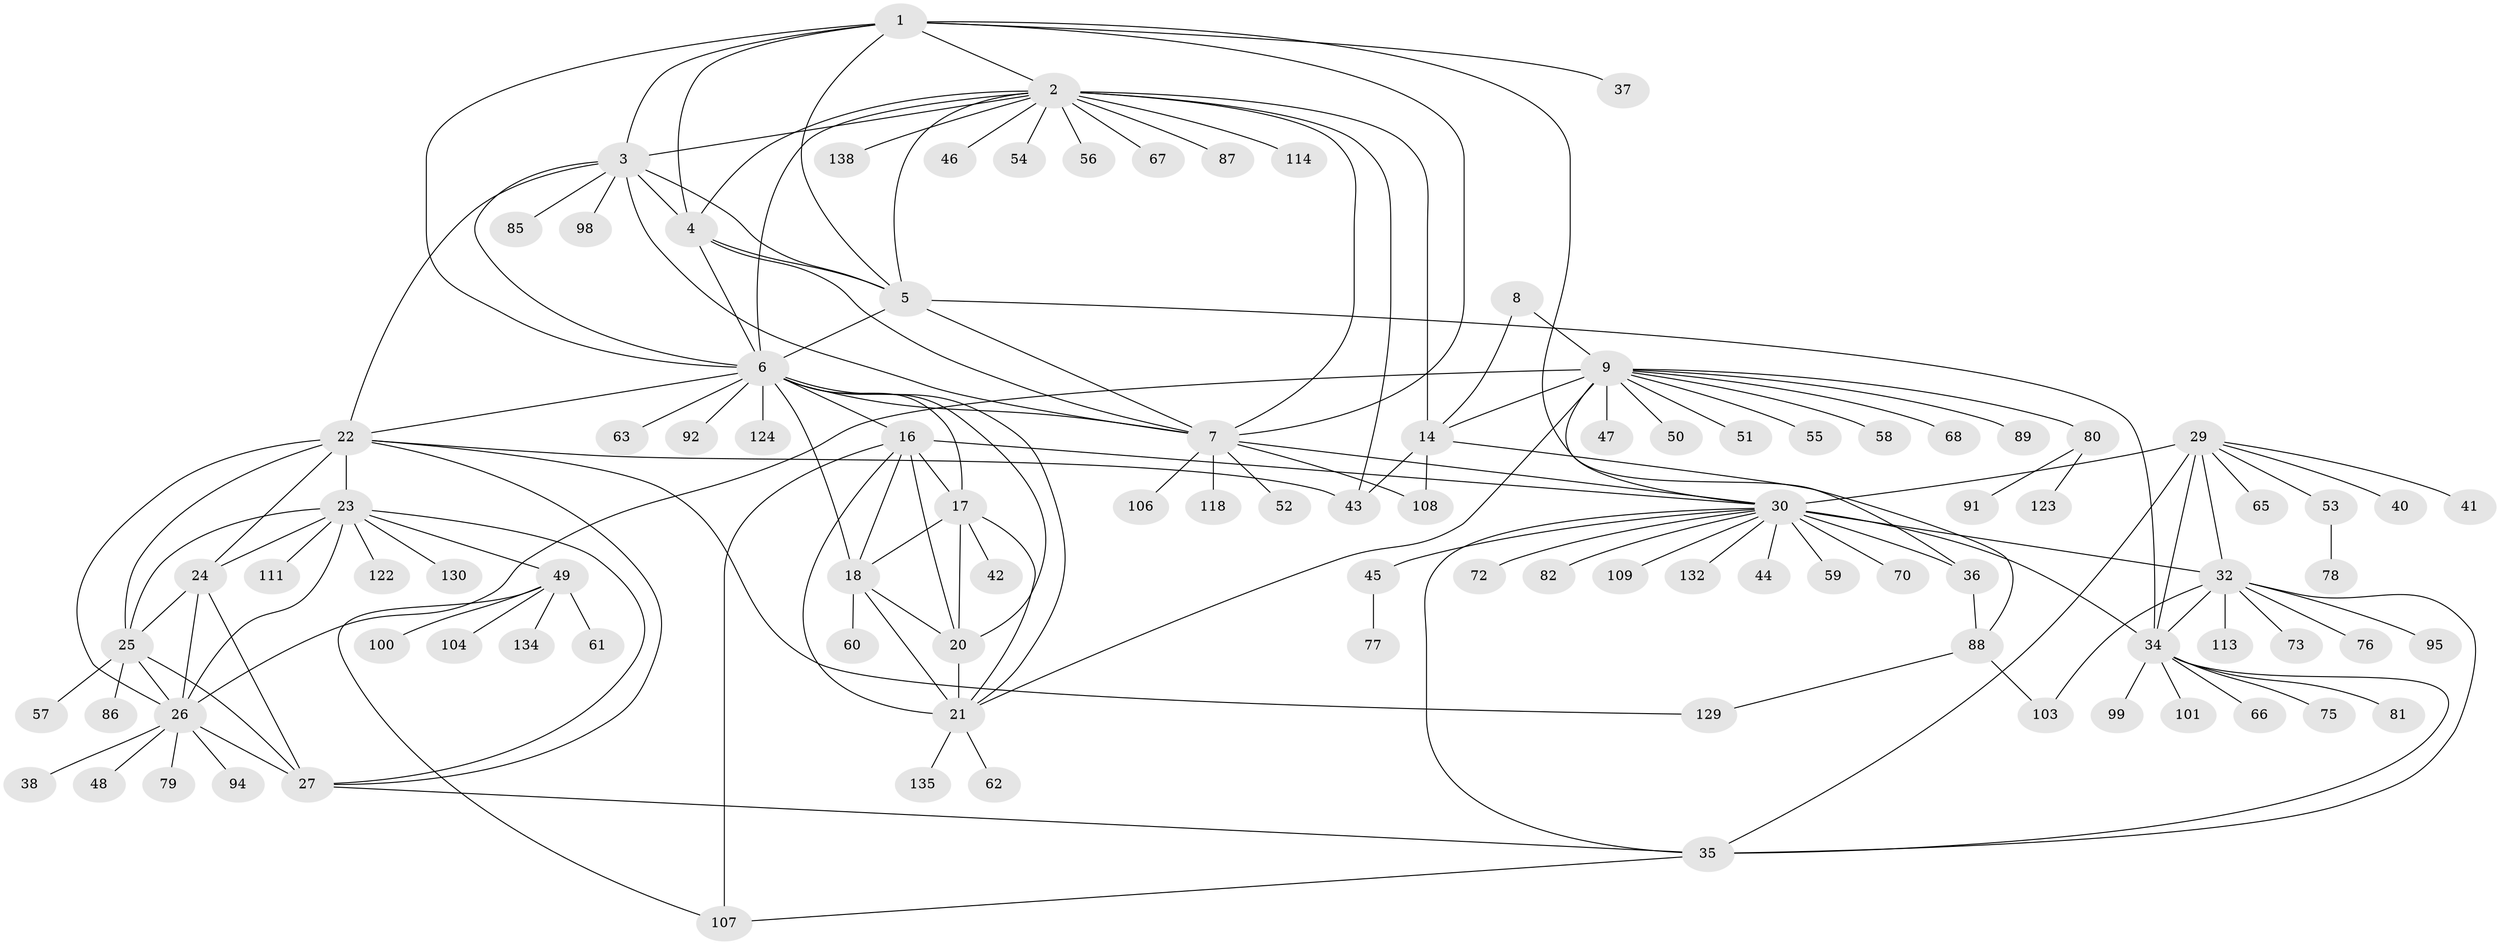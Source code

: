 // original degree distribution, {8: 0.04895104895104895, 16: 0.006993006993006993, 9: 0.04895104895104895, 6: 0.04195804195804196, 7: 0.02097902097902098, 11: 0.02097902097902098, 12: 0.013986013986013986, 10: 0.04195804195804196, 14: 0.006993006993006993, 3: 0.055944055944055944, 1: 0.5734265734265734, 2: 0.1048951048951049, 4: 0.006993006993006993, 5: 0.006993006993006993}
// Generated by graph-tools (version 1.1) at 2025/19/03/04/25 18:19:37]
// undirected, 100 vertices, 157 edges
graph export_dot {
graph [start="1"]
  node [color=gray90,style=filled];
  1;
  2;
  3;
  4;
  5;
  6 [super="+15"];
  7 [super="+74"];
  8;
  9 [super="+120+136+11+10"];
  14 [super="+97+133"];
  16;
  17 [super="+105"];
  18 [super="+19"];
  20;
  21;
  22 [super="+28"];
  23;
  24;
  25;
  26;
  27 [super="+69+71"];
  29 [super="+31"];
  30 [super="+33"];
  32;
  34;
  35;
  36;
  37;
  38;
  40;
  41;
  42;
  43;
  44;
  45;
  46;
  47;
  48;
  49;
  50;
  51 [super="+142"];
  52;
  53;
  54 [super="+115+64"];
  55;
  56;
  57;
  58;
  59;
  60;
  61;
  62 [super="+119"];
  63;
  65;
  66;
  67 [super="+83"];
  68;
  70;
  72;
  73;
  75;
  76;
  77;
  78;
  79;
  80;
  81;
  82 [super="+90"];
  85;
  86;
  87;
  88;
  89;
  91;
  92;
  94;
  95;
  98;
  99;
  100;
  101;
  103;
  104;
  106;
  107 [super="+143+137"];
  108 [super="+126+116"];
  109 [super="+112+121"];
  111;
  113;
  114 [super="+141"];
  118;
  122;
  123;
  124;
  129;
  130;
  132;
  134;
  135;
  138;
  1 -- 2;
  1 -- 3;
  1 -- 4;
  1 -- 5;
  1 -- 6;
  1 -- 7;
  1 -- 36;
  1 -- 37;
  2 -- 3;
  2 -- 4;
  2 -- 5;
  2 -- 6;
  2 -- 7;
  2 -- 14 [weight=2];
  2 -- 43;
  2 -- 46;
  2 -- 54;
  2 -- 56;
  2 -- 67;
  2 -- 87;
  2 -- 114;
  2 -- 138;
  3 -- 4;
  3 -- 5;
  3 -- 6;
  3 -- 7;
  3 -- 85;
  3 -- 98;
  3 -- 22;
  4 -- 5;
  4 -- 6;
  4 -- 7;
  5 -- 6;
  5 -- 7;
  5 -- 34;
  6 -- 7;
  6 -- 124;
  6 -- 16;
  6 -- 17;
  6 -- 18 [weight=2];
  6 -- 20;
  6 -- 21;
  6 -- 22;
  6 -- 92;
  6 -- 63;
  7 -- 52;
  7 -- 106;
  7 -- 108;
  7 -- 118;
  7 -- 30;
  8 -- 9 [weight=5];
  8 -- 14;
  9 -- 14 [weight=5];
  9 -- 47;
  9 -- 55;
  9 -- 58;
  9 -- 68;
  9 -- 80;
  9 -- 26;
  9 -- 51;
  9 -- 89;
  9 -- 50;
  9 -- 21;
  9 -- 30;
  14 -- 88;
  14 -- 43;
  14 -- 108;
  16 -- 17;
  16 -- 18 [weight=2];
  16 -- 20;
  16 -- 21;
  16 -- 107;
  16 -- 30;
  17 -- 18 [weight=2];
  17 -- 20;
  17 -- 21;
  17 -- 42;
  18 -- 20 [weight=2];
  18 -- 21 [weight=2];
  18 -- 60;
  20 -- 21;
  21 -- 62;
  21 -- 135;
  22 -- 23 [weight=2];
  22 -- 24 [weight=2];
  22 -- 25 [weight=2];
  22 -- 26 [weight=2];
  22 -- 27 [weight=2];
  22 -- 43;
  22 -- 129;
  23 -- 24;
  23 -- 25;
  23 -- 26;
  23 -- 27;
  23 -- 49;
  23 -- 111;
  23 -- 122;
  23 -- 130;
  24 -- 25;
  24 -- 26;
  24 -- 27;
  25 -- 26;
  25 -- 27;
  25 -- 57;
  25 -- 86;
  26 -- 27;
  26 -- 38;
  26 -- 48;
  26 -- 79;
  26 -- 94;
  27 -- 35;
  29 -- 30 [weight=4];
  29 -- 32 [weight=2];
  29 -- 34 [weight=2];
  29 -- 35 [weight=2];
  29 -- 41;
  29 -- 65;
  29 -- 40;
  29 -- 53;
  30 -- 32 [weight=2];
  30 -- 34 [weight=2];
  30 -- 35 [weight=2];
  30 -- 44;
  30 -- 72;
  30 -- 82;
  30 -- 109;
  30 -- 36;
  30 -- 132;
  30 -- 70;
  30 -- 45;
  30 -- 59;
  32 -- 34;
  32 -- 35;
  32 -- 73;
  32 -- 76;
  32 -- 95;
  32 -- 103;
  32 -- 113;
  34 -- 35;
  34 -- 66;
  34 -- 75;
  34 -- 81;
  34 -- 99;
  34 -- 101;
  35 -- 107;
  36 -- 88;
  45 -- 77;
  49 -- 61;
  49 -- 100;
  49 -- 104;
  49 -- 107;
  49 -- 134;
  53 -- 78;
  80 -- 91;
  80 -- 123;
  88 -- 103;
  88 -- 129;
}
